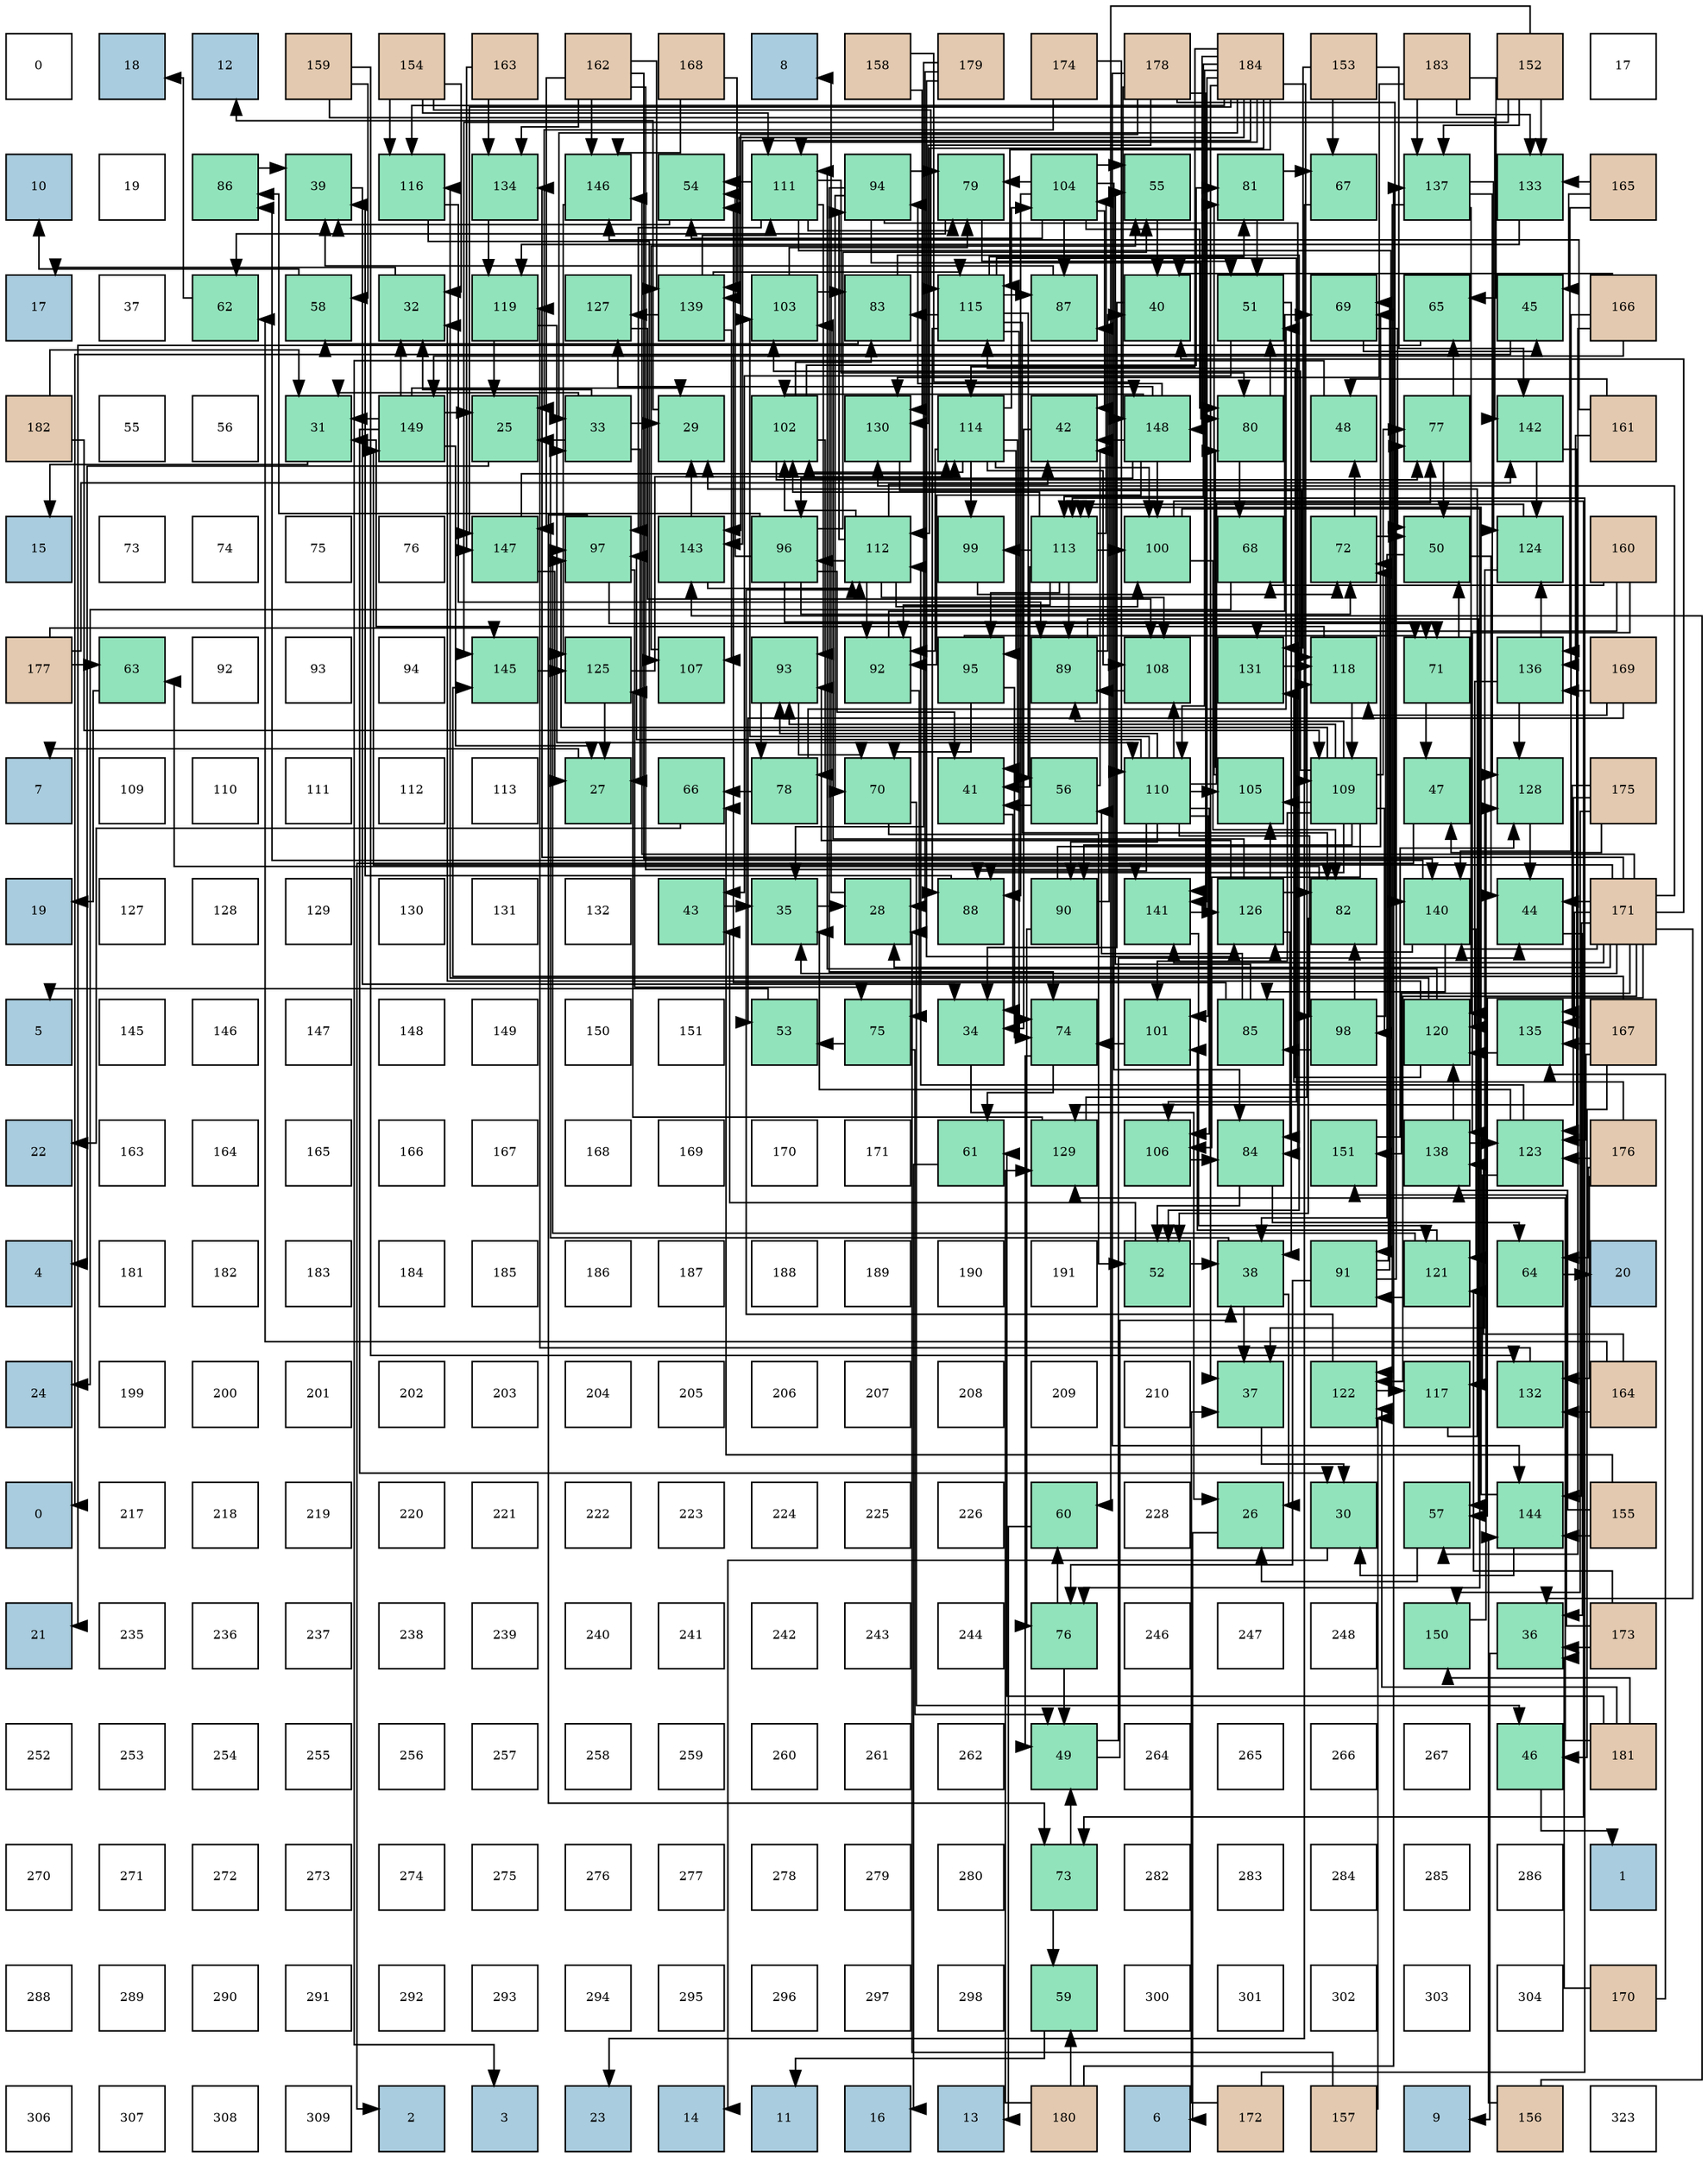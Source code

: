 digraph layout{
 rankdir=TB;
 splines=ortho;
 node [style=filled shape=square fixedsize=true width=0.6];
0[label="0", fontsize=8, fillcolor="#ffffff"];
1[label="18", fontsize=8, fillcolor="#a9ccde"];
2[label="12", fontsize=8, fillcolor="#a9ccde"];
3[label="159", fontsize=8, fillcolor="#e3c9af"];
4[label="154", fontsize=8, fillcolor="#e3c9af"];
5[label="163", fontsize=8, fillcolor="#e3c9af"];
6[label="162", fontsize=8, fillcolor="#e3c9af"];
7[label="168", fontsize=8, fillcolor="#e3c9af"];
8[label="8", fontsize=8, fillcolor="#a9ccde"];
9[label="158", fontsize=8, fillcolor="#e3c9af"];
10[label="179", fontsize=8, fillcolor="#e3c9af"];
11[label="174", fontsize=8, fillcolor="#e3c9af"];
12[label="178", fontsize=8, fillcolor="#e3c9af"];
13[label="184", fontsize=8, fillcolor="#e3c9af"];
14[label="153", fontsize=8, fillcolor="#e3c9af"];
15[label="183", fontsize=8, fillcolor="#e3c9af"];
16[label="152", fontsize=8, fillcolor="#e3c9af"];
17[label="17", fontsize=8, fillcolor="#ffffff"];
18[label="10", fontsize=8, fillcolor="#a9ccde"];
19[label="19", fontsize=8, fillcolor="#ffffff"];
20[label="86", fontsize=8, fillcolor="#91e3bb"];
21[label="39", fontsize=8, fillcolor="#91e3bb"];
22[label="116", fontsize=8, fillcolor="#91e3bb"];
23[label="134", fontsize=8, fillcolor="#91e3bb"];
24[label="146", fontsize=8, fillcolor="#91e3bb"];
25[label="54", fontsize=8, fillcolor="#91e3bb"];
26[label="111", fontsize=8, fillcolor="#91e3bb"];
27[label="94", fontsize=8, fillcolor="#91e3bb"];
28[label="79", fontsize=8, fillcolor="#91e3bb"];
29[label="104", fontsize=8, fillcolor="#91e3bb"];
30[label="55", fontsize=8, fillcolor="#91e3bb"];
31[label="81", fontsize=8, fillcolor="#91e3bb"];
32[label="67", fontsize=8, fillcolor="#91e3bb"];
33[label="137", fontsize=8, fillcolor="#91e3bb"];
34[label="133", fontsize=8, fillcolor="#91e3bb"];
35[label="165", fontsize=8, fillcolor="#e3c9af"];
36[label="17", fontsize=8, fillcolor="#a9ccde"];
37[label="37", fontsize=8, fillcolor="#ffffff"];
38[label="62", fontsize=8, fillcolor="#91e3bb"];
39[label="58", fontsize=8, fillcolor="#91e3bb"];
40[label="32", fontsize=8, fillcolor="#91e3bb"];
41[label="119", fontsize=8, fillcolor="#91e3bb"];
42[label="127", fontsize=8, fillcolor="#91e3bb"];
43[label="139", fontsize=8, fillcolor="#91e3bb"];
44[label="103", fontsize=8, fillcolor="#91e3bb"];
45[label="83", fontsize=8, fillcolor="#91e3bb"];
46[label="115", fontsize=8, fillcolor="#91e3bb"];
47[label="87", fontsize=8, fillcolor="#91e3bb"];
48[label="40", fontsize=8, fillcolor="#91e3bb"];
49[label="51", fontsize=8, fillcolor="#91e3bb"];
50[label="69", fontsize=8, fillcolor="#91e3bb"];
51[label="65", fontsize=8, fillcolor="#91e3bb"];
52[label="45", fontsize=8, fillcolor="#91e3bb"];
53[label="166", fontsize=8, fillcolor="#e3c9af"];
54[label="182", fontsize=8, fillcolor="#e3c9af"];
55[label="55", fontsize=8, fillcolor="#ffffff"];
56[label="56", fontsize=8, fillcolor="#ffffff"];
57[label="31", fontsize=8, fillcolor="#91e3bb"];
58[label="149", fontsize=8, fillcolor="#91e3bb"];
59[label="25", fontsize=8, fillcolor="#91e3bb"];
60[label="33", fontsize=8, fillcolor="#91e3bb"];
61[label="29", fontsize=8, fillcolor="#91e3bb"];
62[label="102", fontsize=8, fillcolor="#91e3bb"];
63[label="130", fontsize=8, fillcolor="#91e3bb"];
64[label="114", fontsize=8, fillcolor="#91e3bb"];
65[label="42", fontsize=8, fillcolor="#91e3bb"];
66[label="148", fontsize=8, fillcolor="#91e3bb"];
67[label="80", fontsize=8, fillcolor="#91e3bb"];
68[label="48", fontsize=8, fillcolor="#91e3bb"];
69[label="77", fontsize=8, fillcolor="#91e3bb"];
70[label="142", fontsize=8, fillcolor="#91e3bb"];
71[label="161", fontsize=8, fillcolor="#e3c9af"];
72[label="15", fontsize=8, fillcolor="#a9ccde"];
73[label="73", fontsize=8, fillcolor="#ffffff"];
74[label="74", fontsize=8, fillcolor="#ffffff"];
75[label="75", fontsize=8, fillcolor="#ffffff"];
76[label="76", fontsize=8, fillcolor="#ffffff"];
77[label="147", fontsize=8, fillcolor="#91e3bb"];
78[label="97", fontsize=8, fillcolor="#91e3bb"];
79[label="143", fontsize=8, fillcolor="#91e3bb"];
80[label="96", fontsize=8, fillcolor="#91e3bb"];
81[label="112", fontsize=8, fillcolor="#91e3bb"];
82[label="99", fontsize=8, fillcolor="#91e3bb"];
83[label="113", fontsize=8, fillcolor="#91e3bb"];
84[label="100", fontsize=8, fillcolor="#91e3bb"];
85[label="68", fontsize=8, fillcolor="#91e3bb"];
86[label="72", fontsize=8, fillcolor="#91e3bb"];
87[label="50", fontsize=8, fillcolor="#91e3bb"];
88[label="124", fontsize=8, fillcolor="#91e3bb"];
89[label="160", fontsize=8, fillcolor="#e3c9af"];
90[label="177", fontsize=8, fillcolor="#e3c9af"];
91[label="63", fontsize=8, fillcolor="#91e3bb"];
92[label="92", fontsize=8, fillcolor="#ffffff"];
93[label="93", fontsize=8, fillcolor="#ffffff"];
94[label="94", fontsize=8, fillcolor="#ffffff"];
95[label="145", fontsize=8, fillcolor="#91e3bb"];
96[label="125", fontsize=8, fillcolor="#91e3bb"];
97[label="107", fontsize=8, fillcolor="#91e3bb"];
98[label="93", fontsize=8, fillcolor="#91e3bb"];
99[label="92", fontsize=8, fillcolor="#91e3bb"];
100[label="95", fontsize=8, fillcolor="#91e3bb"];
101[label="89", fontsize=8, fillcolor="#91e3bb"];
102[label="108", fontsize=8, fillcolor="#91e3bb"];
103[label="131", fontsize=8, fillcolor="#91e3bb"];
104[label="118", fontsize=8, fillcolor="#91e3bb"];
105[label="71", fontsize=8, fillcolor="#91e3bb"];
106[label="136", fontsize=8, fillcolor="#91e3bb"];
107[label="169", fontsize=8, fillcolor="#e3c9af"];
108[label="7", fontsize=8, fillcolor="#a9ccde"];
109[label="109", fontsize=8, fillcolor="#ffffff"];
110[label="110", fontsize=8, fillcolor="#ffffff"];
111[label="111", fontsize=8, fillcolor="#ffffff"];
112[label="112", fontsize=8, fillcolor="#ffffff"];
113[label="113", fontsize=8, fillcolor="#ffffff"];
114[label="27", fontsize=8, fillcolor="#91e3bb"];
115[label="66", fontsize=8, fillcolor="#91e3bb"];
116[label="78", fontsize=8, fillcolor="#91e3bb"];
117[label="70", fontsize=8, fillcolor="#91e3bb"];
118[label="41", fontsize=8, fillcolor="#91e3bb"];
119[label="56", fontsize=8, fillcolor="#91e3bb"];
120[label="110", fontsize=8, fillcolor="#91e3bb"];
121[label="105", fontsize=8, fillcolor="#91e3bb"];
122[label="109", fontsize=8, fillcolor="#91e3bb"];
123[label="47", fontsize=8, fillcolor="#91e3bb"];
124[label="128", fontsize=8, fillcolor="#91e3bb"];
125[label="175", fontsize=8, fillcolor="#e3c9af"];
126[label="19", fontsize=8, fillcolor="#a9ccde"];
127[label="127", fontsize=8, fillcolor="#ffffff"];
128[label="128", fontsize=8, fillcolor="#ffffff"];
129[label="129", fontsize=8, fillcolor="#ffffff"];
130[label="130", fontsize=8, fillcolor="#ffffff"];
131[label="131", fontsize=8, fillcolor="#ffffff"];
132[label="132", fontsize=8, fillcolor="#ffffff"];
133[label="43", fontsize=8, fillcolor="#91e3bb"];
134[label="35", fontsize=8, fillcolor="#91e3bb"];
135[label="28", fontsize=8, fillcolor="#91e3bb"];
136[label="88", fontsize=8, fillcolor="#91e3bb"];
137[label="90", fontsize=8, fillcolor="#91e3bb"];
138[label="141", fontsize=8, fillcolor="#91e3bb"];
139[label="126", fontsize=8, fillcolor="#91e3bb"];
140[label="82", fontsize=8, fillcolor="#91e3bb"];
141[label="140", fontsize=8, fillcolor="#91e3bb"];
142[label="44", fontsize=8, fillcolor="#91e3bb"];
143[label="171", fontsize=8, fillcolor="#e3c9af"];
144[label="5", fontsize=8, fillcolor="#a9ccde"];
145[label="145", fontsize=8, fillcolor="#ffffff"];
146[label="146", fontsize=8, fillcolor="#ffffff"];
147[label="147", fontsize=8, fillcolor="#ffffff"];
148[label="148", fontsize=8, fillcolor="#ffffff"];
149[label="149", fontsize=8, fillcolor="#ffffff"];
150[label="150", fontsize=8, fillcolor="#ffffff"];
151[label="151", fontsize=8, fillcolor="#ffffff"];
152[label="53", fontsize=8, fillcolor="#91e3bb"];
153[label="75", fontsize=8, fillcolor="#91e3bb"];
154[label="34", fontsize=8, fillcolor="#91e3bb"];
155[label="74", fontsize=8, fillcolor="#91e3bb"];
156[label="101", fontsize=8, fillcolor="#91e3bb"];
157[label="85", fontsize=8, fillcolor="#91e3bb"];
158[label="98", fontsize=8, fillcolor="#91e3bb"];
159[label="120", fontsize=8, fillcolor="#91e3bb"];
160[label="135", fontsize=8, fillcolor="#91e3bb"];
161[label="167", fontsize=8, fillcolor="#e3c9af"];
162[label="22", fontsize=8, fillcolor="#a9ccde"];
163[label="163", fontsize=8, fillcolor="#ffffff"];
164[label="164", fontsize=8, fillcolor="#ffffff"];
165[label="165", fontsize=8, fillcolor="#ffffff"];
166[label="166", fontsize=8, fillcolor="#ffffff"];
167[label="167", fontsize=8, fillcolor="#ffffff"];
168[label="168", fontsize=8, fillcolor="#ffffff"];
169[label="169", fontsize=8, fillcolor="#ffffff"];
170[label="170", fontsize=8, fillcolor="#ffffff"];
171[label="171", fontsize=8, fillcolor="#ffffff"];
172[label="61", fontsize=8, fillcolor="#91e3bb"];
173[label="129", fontsize=8, fillcolor="#91e3bb"];
174[label="106", fontsize=8, fillcolor="#91e3bb"];
175[label="84", fontsize=8, fillcolor="#91e3bb"];
176[label="151", fontsize=8, fillcolor="#91e3bb"];
177[label="138", fontsize=8, fillcolor="#91e3bb"];
178[label="123", fontsize=8, fillcolor="#91e3bb"];
179[label="176", fontsize=8, fillcolor="#e3c9af"];
180[label="4", fontsize=8, fillcolor="#a9ccde"];
181[label="181", fontsize=8, fillcolor="#ffffff"];
182[label="182", fontsize=8, fillcolor="#ffffff"];
183[label="183", fontsize=8, fillcolor="#ffffff"];
184[label="184", fontsize=8, fillcolor="#ffffff"];
185[label="185", fontsize=8, fillcolor="#ffffff"];
186[label="186", fontsize=8, fillcolor="#ffffff"];
187[label="187", fontsize=8, fillcolor="#ffffff"];
188[label="188", fontsize=8, fillcolor="#ffffff"];
189[label="189", fontsize=8, fillcolor="#ffffff"];
190[label="190", fontsize=8, fillcolor="#ffffff"];
191[label="191", fontsize=8, fillcolor="#ffffff"];
192[label="52", fontsize=8, fillcolor="#91e3bb"];
193[label="38", fontsize=8, fillcolor="#91e3bb"];
194[label="91", fontsize=8, fillcolor="#91e3bb"];
195[label="121", fontsize=8, fillcolor="#91e3bb"];
196[label="64", fontsize=8, fillcolor="#91e3bb"];
197[label="20", fontsize=8, fillcolor="#a9ccde"];
198[label="24", fontsize=8, fillcolor="#a9ccde"];
199[label="199", fontsize=8, fillcolor="#ffffff"];
200[label="200", fontsize=8, fillcolor="#ffffff"];
201[label="201", fontsize=8, fillcolor="#ffffff"];
202[label="202", fontsize=8, fillcolor="#ffffff"];
203[label="203", fontsize=8, fillcolor="#ffffff"];
204[label="204", fontsize=8, fillcolor="#ffffff"];
205[label="205", fontsize=8, fillcolor="#ffffff"];
206[label="206", fontsize=8, fillcolor="#ffffff"];
207[label="207", fontsize=8, fillcolor="#ffffff"];
208[label="208", fontsize=8, fillcolor="#ffffff"];
209[label="209", fontsize=8, fillcolor="#ffffff"];
210[label="210", fontsize=8, fillcolor="#ffffff"];
211[label="37", fontsize=8, fillcolor="#91e3bb"];
212[label="122", fontsize=8, fillcolor="#91e3bb"];
213[label="117", fontsize=8, fillcolor="#91e3bb"];
214[label="132", fontsize=8, fillcolor="#91e3bb"];
215[label="164", fontsize=8, fillcolor="#e3c9af"];
216[label="0", fontsize=8, fillcolor="#a9ccde"];
217[label="217", fontsize=8, fillcolor="#ffffff"];
218[label="218", fontsize=8, fillcolor="#ffffff"];
219[label="219", fontsize=8, fillcolor="#ffffff"];
220[label="220", fontsize=8, fillcolor="#ffffff"];
221[label="221", fontsize=8, fillcolor="#ffffff"];
222[label="222", fontsize=8, fillcolor="#ffffff"];
223[label="223", fontsize=8, fillcolor="#ffffff"];
224[label="224", fontsize=8, fillcolor="#ffffff"];
225[label="225", fontsize=8, fillcolor="#ffffff"];
226[label="226", fontsize=8, fillcolor="#ffffff"];
227[label="60", fontsize=8, fillcolor="#91e3bb"];
228[label="228", fontsize=8, fillcolor="#ffffff"];
229[label="26", fontsize=8, fillcolor="#91e3bb"];
230[label="30", fontsize=8, fillcolor="#91e3bb"];
231[label="57", fontsize=8, fillcolor="#91e3bb"];
232[label="144", fontsize=8, fillcolor="#91e3bb"];
233[label="155", fontsize=8, fillcolor="#e3c9af"];
234[label="21", fontsize=8, fillcolor="#a9ccde"];
235[label="235", fontsize=8, fillcolor="#ffffff"];
236[label="236", fontsize=8, fillcolor="#ffffff"];
237[label="237", fontsize=8, fillcolor="#ffffff"];
238[label="238", fontsize=8, fillcolor="#ffffff"];
239[label="239", fontsize=8, fillcolor="#ffffff"];
240[label="240", fontsize=8, fillcolor="#ffffff"];
241[label="241", fontsize=8, fillcolor="#ffffff"];
242[label="242", fontsize=8, fillcolor="#ffffff"];
243[label="243", fontsize=8, fillcolor="#ffffff"];
244[label="244", fontsize=8, fillcolor="#ffffff"];
245[label="76", fontsize=8, fillcolor="#91e3bb"];
246[label="246", fontsize=8, fillcolor="#ffffff"];
247[label="247", fontsize=8, fillcolor="#ffffff"];
248[label="248", fontsize=8, fillcolor="#ffffff"];
249[label="150", fontsize=8, fillcolor="#91e3bb"];
250[label="36", fontsize=8, fillcolor="#91e3bb"];
251[label="173", fontsize=8, fillcolor="#e3c9af"];
252[label="252", fontsize=8, fillcolor="#ffffff"];
253[label="253", fontsize=8, fillcolor="#ffffff"];
254[label="254", fontsize=8, fillcolor="#ffffff"];
255[label="255", fontsize=8, fillcolor="#ffffff"];
256[label="256", fontsize=8, fillcolor="#ffffff"];
257[label="257", fontsize=8, fillcolor="#ffffff"];
258[label="258", fontsize=8, fillcolor="#ffffff"];
259[label="259", fontsize=8, fillcolor="#ffffff"];
260[label="260", fontsize=8, fillcolor="#ffffff"];
261[label="261", fontsize=8, fillcolor="#ffffff"];
262[label="262", fontsize=8, fillcolor="#ffffff"];
263[label="49", fontsize=8, fillcolor="#91e3bb"];
264[label="264", fontsize=8, fillcolor="#ffffff"];
265[label="265", fontsize=8, fillcolor="#ffffff"];
266[label="266", fontsize=8, fillcolor="#ffffff"];
267[label="267", fontsize=8, fillcolor="#ffffff"];
268[label="46", fontsize=8, fillcolor="#91e3bb"];
269[label="181", fontsize=8, fillcolor="#e3c9af"];
270[label="270", fontsize=8, fillcolor="#ffffff"];
271[label="271", fontsize=8, fillcolor="#ffffff"];
272[label="272", fontsize=8, fillcolor="#ffffff"];
273[label="273", fontsize=8, fillcolor="#ffffff"];
274[label="274", fontsize=8, fillcolor="#ffffff"];
275[label="275", fontsize=8, fillcolor="#ffffff"];
276[label="276", fontsize=8, fillcolor="#ffffff"];
277[label="277", fontsize=8, fillcolor="#ffffff"];
278[label="278", fontsize=8, fillcolor="#ffffff"];
279[label="279", fontsize=8, fillcolor="#ffffff"];
280[label="280", fontsize=8, fillcolor="#ffffff"];
281[label="73", fontsize=8, fillcolor="#91e3bb"];
282[label="282", fontsize=8, fillcolor="#ffffff"];
283[label="283", fontsize=8, fillcolor="#ffffff"];
284[label="284", fontsize=8, fillcolor="#ffffff"];
285[label="285", fontsize=8, fillcolor="#ffffff"];
286[label="286", fontsize=8, fillcolor="#ffffff"];
287[label="1", fontsize=8, fillcolor="#a9ccde"];
288[label="288", fontsize=8, fillcolor="#ffffff"];
289[label="289", fontsize=8, fillcolor="#ffffff"];
290[label="290", fontsize=8, fillcolor="#ffffff"];
291[label="291", fontsize=8, fillcolor="#ffffff"];
292[label="292", fontsize=8, fillcolor="#ffffff"];
293[label="293", fontsize=8, fillcolor="#ffffff"];
294[label="294", fontsize=8, fillcolor="#ffffff"];
295[label="295", fontsize=8, fillcolor="#ffffff"];
296[label="296", fontsize=8, fillcolor="#ffffff"];
297[label="297", fontsize=8, fillcolor="#ffffff"];
298[label="298", fontsize=8, fillcolor="#ffffff"];
299[label="59", fontsize=8, fillcolor="#91e3bb"];
300[label="300", fontsize=8, fillcolor="#ffffff"];
301[label="301", fontsize=8, fillcolor="#ffffff"];
302[label="302", fontsize=8, fillcolor="#ffffff"];
303[label="303", fontsize=8, fillcolor="#ffffff"];
304[label="304", fontsize=8, fillcolor="#ffffff"];
305[label="170", fontsize=8, fillcolor="#e3c9af"];
306[label="306", fontsize=8, fillcolor="#ffffff"];
307[label="307", fontsize=8, fillcolor="#ffffff"];
308[label="308", fontsize=8, fillcolor="#ffffff"];
309[label="309", fontsize=8, fillcolor="#ffffff"];
310[label="2", fontsize=8, fillcolor="#a9ccde"];
311[label="3", fontsize=8, fillcolor="#a9ccde"];
312[label="23", fontsize=8, fillcolor="#a9ccde"];
313[label="14", fontsize=8, fillcolor="#a9ccde"];
314[label="11", fontsize=8, fillcolor="#a9ccde"];
315[label="16", fontsize=8, fillcolor="#a9ccde"];
316[label="13", fontsize=8, fillcolor="#a9ccde"];
317[label="180", fontsize=8, fillcolor="#e3c9af"];
318[label="6", fontsize=8, fillcolor="#a9ccde"];
319[label="172", fontsize=8, fillcolor="#e3c9af"];
320[label="157", fontsize=8, fillcolor="#e3c9af"];
321[label="9", fontsize=8, fillcolor="#a9ccde"];
322[label="156", fontsize=8, fillcolor="#e3c9af"];
323[label="323", fontsize=8, fillcolor="#ffffff"];
edge [constraint=false, style=vis];59 -> 180;
229 -> 318;
114 -> 108;
135 -> 8;
61 -> 2;
230 -> 313;
57 -> 72;
40 -> 36;
60 -> 59;
60 -> 114;
60 -> 61;
60 -> 57;
60 -> 40;
154 -> 229;
134 -> 135;
250 -> 321;
211 -> 230;
193 -> 229;
193 -> 60;
193 -> 211;
21 -> 154;
48 -> 154;
118 -> 154;
65 -> 154;
133 -> 134;
142 -> 250;
52 -> 216;
268 -> 287;
123 -> 310;
68 -> 311;
263 -> 193;
263 -> 142;
87 -> 193;
87 -> 142;
49 -> 193;
49 -> 133;
192 -> 193;
192 -> 133;
152 -> 144;
25 -> 21;
30 -> 48;
119 -> 118;
119 -> 65;
231 -> 229;
39 -> 18;
299 -> 314;
227 -> 316;
172 -> 315;
38 -> 1;
91 -> 126;
196 -> 197;
51 -> 234;
115 -> 162;
32 -> 312;
85 -> 198;
50 -> 52;
50 -> 87;
117 -> 268;
117 -> 192;
105 -> 123;
105 -> 87;
86 -> 68;
86 -> 87;
281 -> 263;
281 -> 299;
155 -> 263;
155 -> 172;
153 -> 263;
153 -> 152;
245 -> 263;
245 -> 227;
69 -> 87;
69 -> 51;
116 -> 49;
116 -> 115;
28 -> 49;
28 -> 38;
67 -> 49;
67 -> 85;
31 -> 49;
31 -> 32;
140 -> 192;
140 -> 91;
45 -> 192;
45 -> 39;
175 -> 192;
175 -> 196;
157 -> 25;
157 -> 30;
157 -> 119;
20 -> 21;
47 -> 21;
136 -> 21;
101 -> 48;
101 -> 231;
137 -> 50;
137 -> 245;
137 -> 47;
194 -> 50;
194 -> 86;
194 -> 245;
194 -> 69;
99 -> 50;
99 -> 153;
98 -> 117;
98 -> 116;
27 -> 117;
27 -> 155;
27 -> 28;
27 -> 67;
27 -> 175;
100 -> 117;
100 -> 105;
100 -> 155;
80 -> 118;
80 -> 25;
80 -> 30;
80 -> 105;
80 -> 86;
80 -> 20;
78 -> 105;
78 -> 281;
78 -> 153;
158 -> 86;
158 -> 140;
158 -> 157;
82 -> 86;
84 -> 281;
84 -> 245;
84 -> 140;
156 -> 155;
62 -> 69;
62 -> 116;
62 -> 31;
62 -> 45;
44 -> 28;
44 -> 45;
29 -> 65;
29 -> 25;
29 -> 30;
29 -> 28;
29 -> 67;
29 -> 175;
29 -> 47;
29 -> 136;
121 -> 67;
121 -> 31;
174 -> 175;
97 -> 30;
102 -> 101;
122 -> 69;
122 -> 136;
122 -> 101;
122 -> 137;
122 -> 98;
122 -> 78;
122 -> 158;
122 -> 156;
122 -> 44;
122 -> 121;
122 -> 174;
120 -> 69;
120 -> 136;
120 -> 137;
120 -> 98;
120 -> 78;
120 -> 158;
120 -> 156;
120 -> 44;
120 -> 121;
120 -> 174;
120 -> 102;
26 -> 25;
26 -> 28;
26 -> 67;
26 -> 194;
26 -> 98;
26 -> 78;
81 -> 65;
81 -> 99;
81 -> 27;
81 -> 80;
81 -> 84;
81 -> 62;
81 -> 102;
83 -> 118;
83 -> 101;
83 -> 99;
83 -> 100;
83 -> 82;
83 -> 84;
83 -> 62;
83 -> 29;
64 -> 118;
64 -> 99;
64 -> 100;
64 -> 82;
64 -> 84;
64 -> 62;
64 -> 29;
64 -> 102;
46 -> 119;
46 -> 155;
46 -> 31;
46 -> 140;
46 -> 45;
46 -> 47;
46 -> 136;
46 -> 174;
22 -> 101;
22 -> 97;
213 -> 61;
104 -> 57;
104 -> 122;
41 -> 59;
41 -> 120;
159 -> 40;
159 -> 26;
159 -> 46;
159 -> 22;
195 -> 194;
195 -> 78;
195 -> 156;
212 -> 81;
212 -> 213;
178 -> 134;
178 -> 81;
178 -> 213;
88 -> 211;
88 -> 83;
96 -> 114;
96 -> 64;
139 -> 140;
139 -> 175;
139 -> 98;
139 -> 44;
139 -> 121;
42 -> 102;
124 -> 142;
173 -> 104;
173 -> 96;
63 -> 104;
103 -> 104;
214 -> 41;
34 -> 41;
23 -> 41;
160 -> 159;
106 -> 159;
106 -> 88;
106 -> 124;
33 -> 159;
33 -> 212;
33 -> 88;
33 -> 124;
177 -> 159;
177 -> 178;
43 -> 97;
43 -> 26;
43 -> 46;
43 -> 42;
141 -> 157;
141 -> 20;
141 -> 195;
141 -> 139;
138 -> 195;
138 -> 139;
70 -> 178;
70 -> 88;
79 -> 61;
79 -> 81;
232 -> 230;
232 -> 83;
95 -> 96;
24 -> 96;
77 -> 114;
77 -> 64;
66 -> 65;
66 -> 99;
66 -> 27;
66 -> 80;
66 -> 84;
66 -> 62;
66 -> 42;
58 -> 59;
58 -> 114;
58 -> 61;
58 -> 230;
58 -> 57;
58 -> 40;
249 -> 124;
176 -> 124;
16 -> 227;
16 -> 34;
16 -> 33;
16 -> 95;
14 -> 32;
14 -> 103;
14 -> 70;
4 -> 40;
4 -> 26;
4 -> 46;
4 -> 22;
233 -> 115;
233 -> 177;
233 -> 232;
322 -> 79;
322 -> 232;
320 -> 135;
320 -> 212;
9 -> 63;
9 -> 66;
3 -> 39;
3 -> 214;
3 -> 70;
89 -> 85;
89 -> 103;
89 -> 177;
71 -> 68;
71 -> 106;
71 -> 24;
6 -> 23;
6 -> 43;
6 -> 141;
6 -> 138;
6 -> 24;
6 -> 77;
5 -> 23;
5 -> 77;
215 -> 38;
215 -> 214;
215 -> 177;
35 -> 52;
35 -> 34;
35 -> 106;
53 -> 48;
53 -> 231;
53 -> 141;
53 -> 58;
161 -> 268;
161 -> 178;
161 -> 160;
161 -> 95;
7 -> 43;
7 -> 24;
107 -> 152;
107 -> 104;
107 -> 106;
305 -> 250;
305 -> 160;
143 -> 135;
143 -> 134;
143 -> 250;
143 -> 48;
143 -> 142;
143 -> 231;
143 -> 212;
143 -> 63;
143 -> 23;
143 -> 160;
143 -> 141;
143 -> 138;
143 -> 232;
143 -> 24;
143 -> 58;
143 -> 176;
319 -> 211;
319 -> 83;
251 -> 250;
251 -> 195;
251 -> 176;
11 -> 59;
11 -> 120;
125 -> 123;
125 -> 173;
125 -> 160;
125 -> 249;
179 -> 196;
179 -> 178;
179 -> 103;
179 -> 214;
90 -> 91;
90 -> 70;
90 -> 95;
12 -> 63;
12 -> 141;
12 -> 138;
12 -> 79;
12 -> 232;
12 -> 66;
10 -> 135;
10 -> 134;
10 -> 139;
317 -> 299;
317 -> 173;
317 -> 33;
269 -> 172;
269 -> 212;
269 -> 173;
269 -> 249;
54 -> 57;
54 -> 122;
15 -> 51;
15 -> 63;
15 -> 34;
15 -> 33;
13 -> 60;
13 -> 211;
13 -> 122;
13 -> 120;
13 -> 26;
13 -> 81;
13 -> 83;
13 -> 64;
13 -> 46;
13 -> 22;
13 -> 43;
13 -> 138;
13 -> 79;
13 -> 77;
13 -> 66;
edge [constraint=true, style=invis];
0 -> 18 -> 36 -> 54 -> 72 -> 90 -> 108 -> 126 -> 144 -> 162 -> 180 -> 198 -> 216 -> 234 -> 252 -> 270 -> 288 -> 306;
1 -> 19 -> 37 -> 55 -> 73 -> 91 -> 109 -> 127 -> 145 -> 163 -> 181 -> 199 -> 217 -> 235 -> 253 -> 271 -> 289 -> 307;
2 -> 20 -> 38 -> 56 -> 74 -> 92 -> 110 -> 128 -> 146 -> 164 -> 182 -> 200 -> 218 -> 236 -> 254 -> 272 -> 290 -> 308;
3 -> 21 -> 39 -> 57 -> 75 -> 93 -> 111 -> 129 -> 147 -> 165 -> 183 -> 201 -> 219 -> 237 -> 255 -> 273 -> 291 -> 309;
4 -> 22 -> 40 -> 58 -> 76 -> 94 -> 112 -> 130 -> 148 -> 166 -> 184 -> 202 -> 220 -> 238 -> 256 -> 274 -> 292 -> 310;
5 -> 23 -> 41 -> 59 -> 77 -> 95 -> 113 -> 131 -> 149 -> 167 -> 185 -> 203 -> 221 -> 239 -> 257 -> 275 -> 293 -> 311;
6 -> 24 -> 42 -> 60 -> 78 -> 96 -> 114 -> 132 -> 150 -> 168 -> 186 -> 204 -> 222 -> 240 -> 258 -> 276 -> 294 -> 312;
7 -> 25 -> 43 -> 61 -> 79 -> 97 -> 115 -> 133 -> 151 -> 169 -> 187 -> 205 -> 223 -> 241 -> 259 -> 277 -> 295 -> 313;
8 -> 26 -> 44 -> 62 -> 80 -> 98 -> 116 -> 134 -> 152 -> 170 -> 188 -> 206 -> 224 -> 242 -> 260 -> 278 -> 296 -> 314;
9 -> 27 -> 45 -> 63 -> 81 -> 99 -> 117 -> 135 -> 153 -> 171 -> 189 -> 207 -> 225 -> 243 -> 261 -> 279 -> 297 -> 315;
10 -> 28 -> 46 -> 64 -> 82 -> 100 -> 118 -> 136 -> 154 -> 172 -> 190 -> 208 -> 226 -> 244 -> 262 -> 280 -> 298 -> 316;
11 -> 29 -> 47 -> 65 -> 83 -> 101 -> 119 -> 137 -> 155 -> 173 -> 191 -> 209 -> 227 -> 245 -> 263 -> 281 -> 299 -> 317;
12 -> 30 -> 48 -> 66 -> 84 -> 102 -> 120 -> 138 -> 156 -> 174 -> 192 -> 210 -> 228 -> 246 -> 264 -> 282 -> 300 -> 318;
13 -> 31 -> 49 -> 67 -> 85 -> 103 -> 121 -> 139 -> 157 -> 175 -> 193 -> 211 -> 229 -> 247 -> 265 -> 283 -> 301 -> 319;
14 -> 32 -> 50 -> 68 -> 86 -> 104 -> 122 -> 140 -> 158 -> 176 -> 194 -> 212 -> 230 -> 248 -> 266 -> 284 -> 302 -> 320;
15 -> 33 -> 51 -> 69 -> 87 -> 105 -> 123 -> 141 -> 159 -> 177 -> 195 -> 213 -> 231 -> 249 -> 267 -> 285 -> 303 -> 321;
16 -> 34 -> 52 -> 70 -> 88 -> 106 -> 124 -> 142 -> 160 -> 178 -> 196 -> 214 -> 232 -> 250 -> 268 -> 286 -> 304 -> 322;
17 -> 35 -> 53 -> 71 -> 89 -> 107 -> 125 -> 143 -> 161 -> 179 -> 197 -> 215 -> 233 -> 251 -> 269 -> 287 -> 305 -> 323;
rank = same {0 -> 1 -> 2 -> 3 -> 4 -> 5 -> 6 -> 7 -> 8 -> 9 -> 10 -> 11 -> 12 -> 13 -> 14 -> 15 -> 16 -> 17};
rank = same {18 -> 19 -> 20 -> 21 -> 22 -> 23 -> 24 -> 25 -> 26 -> 27 -> 28 -> 29 -> 30 -> 31 -> 32 -> 33 -> 34 -> 35};
rank = same {36 -> 37 -> 38 -> 39 -> 40 -> 41 -> 42 -> 43 -> 44 -> 45 -> 46 -> 47 -> 48 -> 49 -> 50 -> 51 -> 52 -> 53};
rank = same {54 -> 55 -> 56 -> 57 -> 58 -> 59 -> 60 -> 61 -> 62 -> 63 -> 64 -> 65 -> 66 -> 67 -> 68 -> 69 -> 70 -> 71};
rank = same {72 -> 73 -> 74 -> 75 -> 76 -> 77 -> 78 -> 79 -> 80 -> 81 -> 82 -> 83 -> 84 -> 85 -> 86 -> 87 -> 88 -> 89};
rank = same {90 -> 91 -> 92 -> 93 -> 94 -> 95 -> 96 -> 97 -> 98 -> 99 -> 100 -> 101 -> 102 -> 103 -> 104 -> 105 -> 106 -> 107};
rank = same {108 -> 109 -> 110 -> 111 -> 112 -> 113 -> 114 -> 115 -> 116 -> 117 -> 118 -> 119 -> 120 -> 121 -> 122 -> 123 -> 124 -> 125};
rank = same {126 -> 127 -> 128 -> 129 -> 130 -> 131 -> 132 -> 133 -> 134 -> 135 -> 136 -> 137 -> 138 -> 139 -> 140 -> 141 -> 142 -> 143};
rank = same {144 -> 145 -> 146 -> 147 -> 148 -> 149 -> 150 -> 151 -> 152 -> 153 -> 154 -> 155 -> 156 -> 157 -> 158 -> 159 -> 160 -> 161};
rank = same {162 -> 163 -> 164 -> 165 -> 166 -> 167 -> 168 -> 169 -> 170 -> 171 -> 172 -> 173 -> 174 -> 175 -> 176 -> 177 -> 178 -> 179};
rank = same {180 -> 181 -> 182 -> 183 -> 184 -> 185 -> 186 -> 187 -> 188 -> 189 -> 190 -> 191 -> 192 -> 193 -> 194 -> 195 -> 196 -> 197};
rank = same {198 -> 199 -> 200 -> 201 -> 202 -> 203 -> 204 -> 205 -> 206 -> 207 -> 208 -> 209 -> 210 -> 211 -> 212 -> 213 -> 214 -> 215};
rank = same {216 -> 217 -> 218 -> 219 -> 220 -> 221 -> 222 -> 223 -> 224 -> 225 -> 226 -> 227 -> 228 -> 229 -> 230 -> 231 -> 232 -> 233};
rank = same {234 -> 235 -> 236 -> 237 -> 238 -> 239 -> 240 -> 241 -> 242 -> 243 -> 244 -> 245 -> 246 -> 247 -> 248 -> 249 -> 250 -> 251};
rank = same {252 -> 253 -> 254 -> 255 -> 256 -> 257 -> 258 -> 259 -> 260 -> 261 -> 262 -> 263 -> 264 -> 265 -> 266 -> 267 -> 268 -> 269};
rank = same {270 -> 271 -> 272 -> 273 -> 274 -> 275 -> 276 -> 277 -> 278 -> 279 -> 280 -> 281 -> 282 -> 283 -> 284 -> 285 -> 286 -> 287};
rank = same {288 -> 289 -> 290 -> 291 -> 292 -> 293 -> 294 -> 295 -> 296 -> 297 -> 298 -> 299 -> 300 -> 301 -> 302 -> 303 -> 304 -> 305};
rank = same {306 -> 307 -> 308 -> 309 -> 310 -> 311 -> 312 -> 313 -> 314 -> 315 -> 316 -> 317 -> 318 -> 319 -> 320 -> 321 -> 322 -> 323};
}